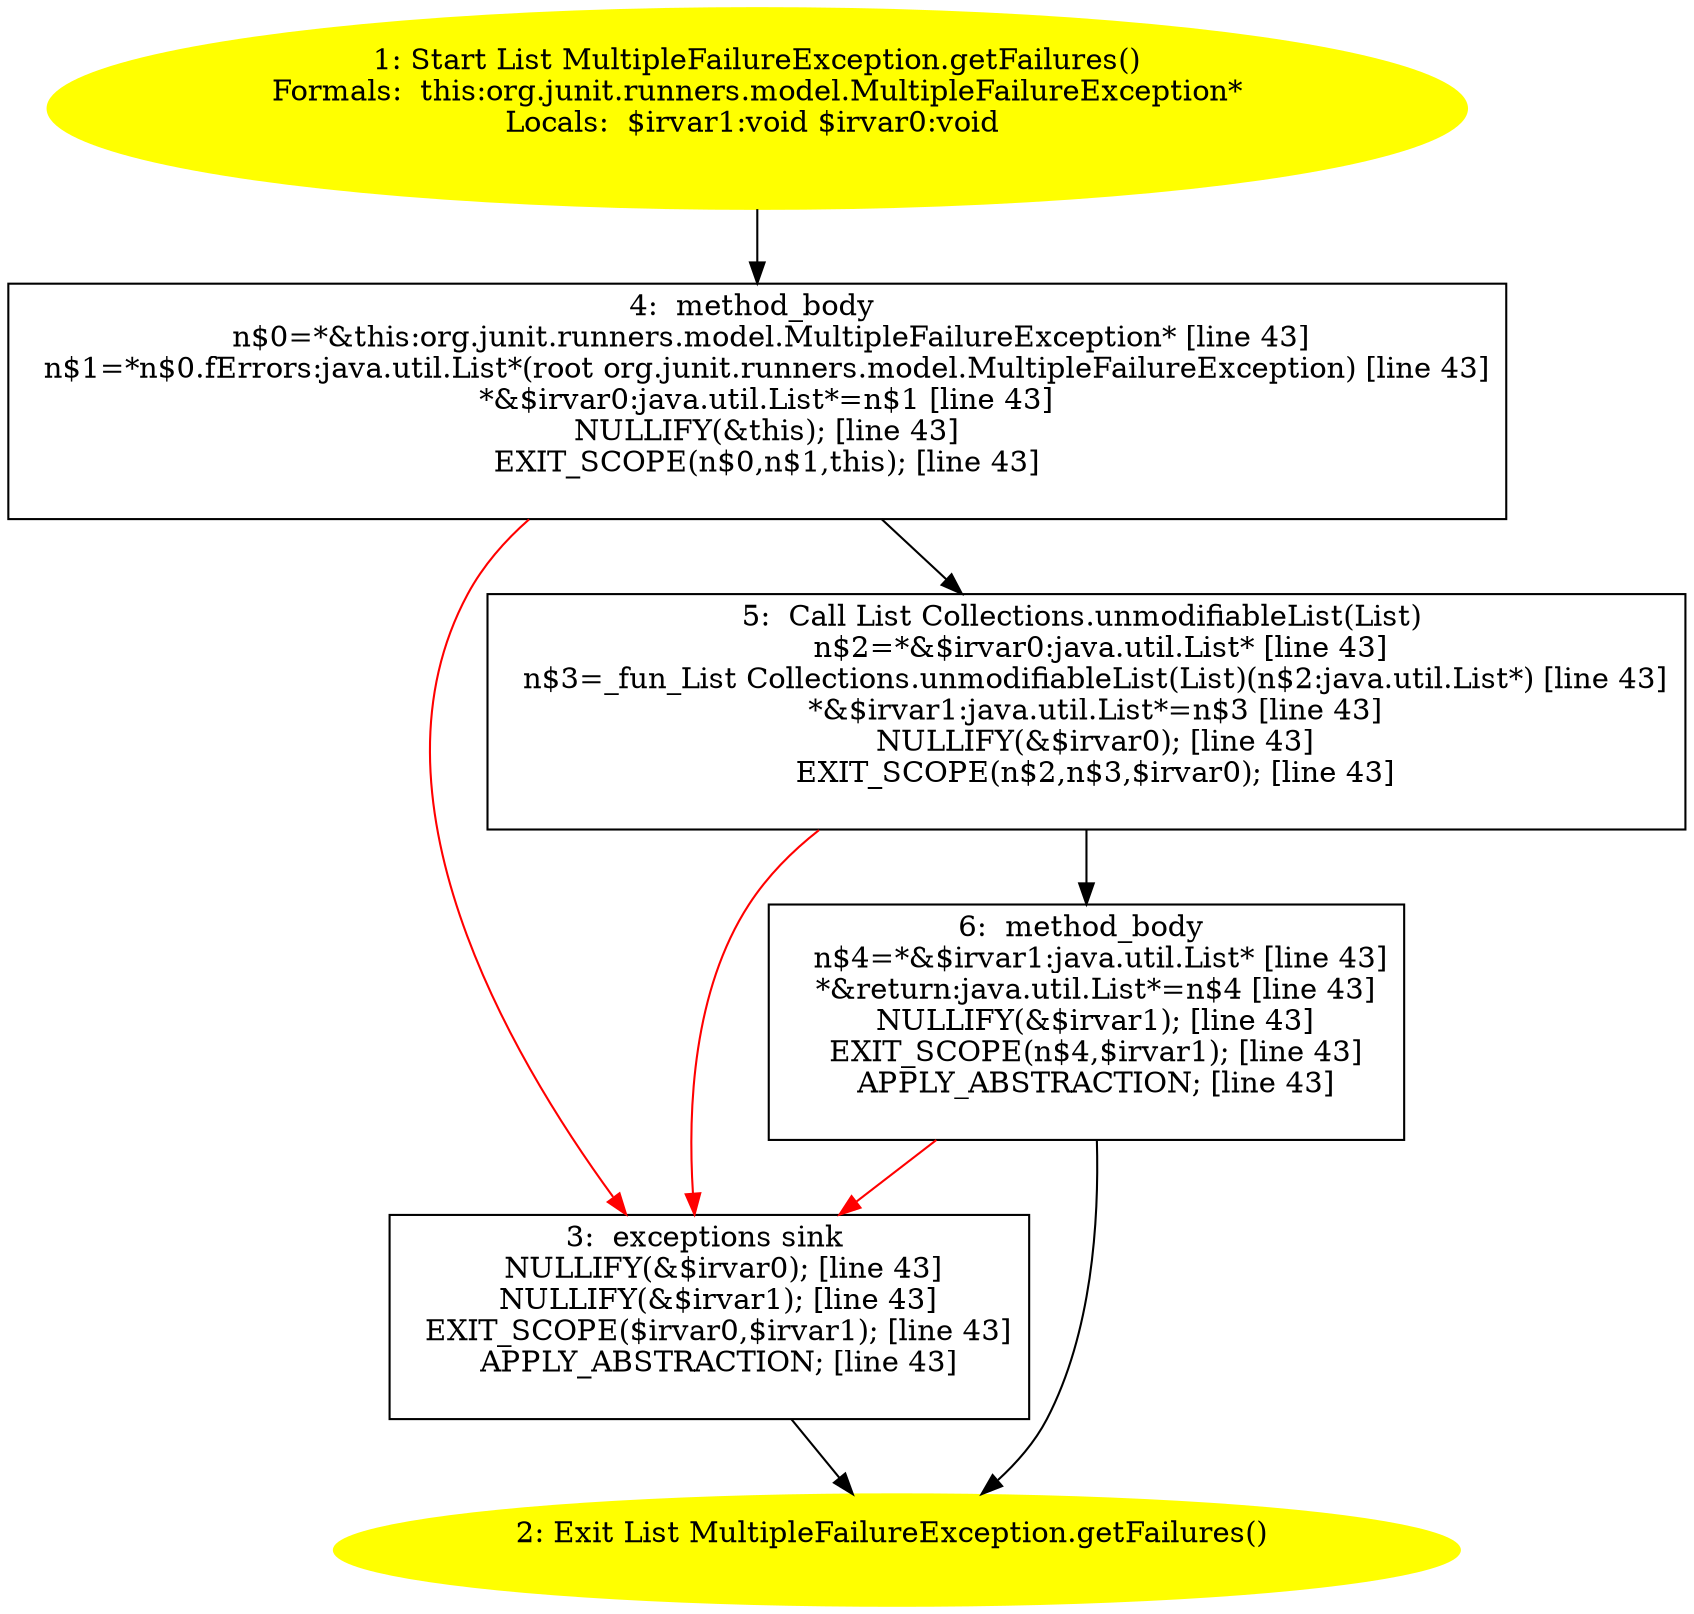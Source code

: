 /* @generated */
digraph cfg {
"org.junit.runners.model.MultipleFailureException.getFailures():java.util.List.857536b451ae6e223e078720e11ae3a2_1" [label="1: Start List MultipleFailureException.getFailures()\nFormals:  this:org.junit.runners.model.MultipleFailureException*\nLocals:  $irvar1:void $irvar0:void \n  " color=yellow style=filled]
	

	 "org.junit.runners.model.MultipleFailureException.getFailures():java.util.List.857536b451ae6e223e078720e11ae3a2_1" -> "org.junit.runners.model.MultipleFailureException.getFailures():java.util.List.857536b451ae6e223e078720e11ae3a2_4" ;
"org.junit.runners.model.MultipleFailureException.getFailures():java.util.List.857536b451ae6e223e078720e11ae3a2_2" [label="2: Exit List MultipleFailureException.getFailures() \n  " color=yellow style=filled]
	

"org.junit.runners.model.MultipleFailureException.getFailures():java.util.List.857536b451ae6e223e078720e11ae3a2_3" [label="3:  exceptions sink \n   NULLIFY(&$irvar0); [line 43]\n  NULLIFY(&$irvar1); [line 43]\n  EXIT_SCOPE($irvar0,$irvar1); [line 43]\n  APPLY_ABSTRACTION; [line 43]\n " shape="box"]
	

	 "org.junit.runners.model.MultipleFailureException.getFailures():java.util.List.857536b451ae6e223e078720e11ae3a2_3" -> "org.junit.runners.model.MultipleFailureException.getFailures():java.util.List.857536b451ae6e223e078720e11ae3a2_2" ;
"org.junit.runners.model.MultipleFailureException.getFailures():java.util.List.857536b451ae6e223e078720e11ae3a2_4" [label="4:  method_body \n   n$0=*&this:org.junit.runners.model.MultipleFailureException* [line 43]\n  n$1=*n$0.fErrors:java.util.List*(root org.junit.runners.model.MultipleFailureException) [line 43]\n  *&$irvar0:java.util.List*=n$1 [line 43]\n  NULLIFY(&this); [line 43]\n  EXIT_SCOPE(n$0,n$1,this); [line 43]\n " shape="box"]
	

	 "org.junit.runners.model.MultipleFailureException.getFailures():java.util.List.857536b451ae6e223e078720e11ae3a2_4" -> "org.junit.runners.model.MultipleFailureException.getFailures():java.util.List.857536b451ae6e223e078720e11ae3a2_5" ;
	 "org.junit.runners.model.MultipleFailureException.getFailures():java.util.List.857536b451ae6e223e078720e11ae3a2_4" -> "org.junit.runners.model.MultipleFailureException.getFailures():java.util.List.857536b451ae6e223e078720e11ae3a2_3" [color="red" ];
"org.junit.runners.model.MultipleFailureException.getFailures():java.util.List.857536b451ae6e223e078720e11ae3a2_5" [label="5:  Call List Collections.unmodifiableList(List) \n   n$2=*&$irvar0:java.util.List* [line 43]\n  n$3=_fun_List Collections.unmodifiableList(List)(n$2:java.util.List*) [line 43]\n  *&$irvar1:java.util.List*=n$3 [line 43]\n  NULLIFY(&$irvar0); [line 43]\n  EXIT_SCOPE(n$2,n$3,$irvar0); [line 43]\n " shape="box"]
	

	 "org.junit.runners.model.MultipleFailureException.getFailures():java.util.List.857536b451ae6e223e078720e11ae3a2_5" -> "org.junit.runners.model.MultipleFailureException.getFailures():java.util.List.857536b451ae6e223e078720e11ae3a2_6" ;
	 "org.junit.runners.model.MultipleFailureException.getFailures():java.util.List.857536b451ae6e223e078720e11ae3a2_5" -> "org.junit.runners.model.MultipleFailureException.getFailures():java.util.List.857536b451ae6e223e078720e11ae3a2_3" [color="red" ];
"org.junit.runners.model.MultipleFailureException.getFailures():java.util.List.857536b451ae6e223e078720e11ae3a2_6" [label="6:  method_body \n   n$4=*&$irvar1:java.util.List* [line 43]\n  *&return:java.util.List*=n$4 [line 43]\n  NULLIFY(&$irvar1); [line 43]\n  EXIT_SCOPE(n$4,$irvar1); [line 43]\n  APPLY_ABSTRACTION; [line 43]\n " shape="box"]
	

	 "org.junit.runners.model.MultipleFailureException.getFailures():java.util.List.857536b451ae6e223e078720e11ae3a2_6" -> "org.junit.runners.model.MultipleFailureException.getFailures():java.util.List.857536b451ae6e223e078720e11ae3a2_2" ;
	 "org.junit.runners.model.MultipleFailureException.getFailures():java.util.List.857536b451ae6e223e078720e11ae3a2_6" -> "org.junit.runners.model.MultipleFailureException.getFailures():java.util.List.857536b451ae6e223e078720e11ae3a2_3" [color="red" ];
}
